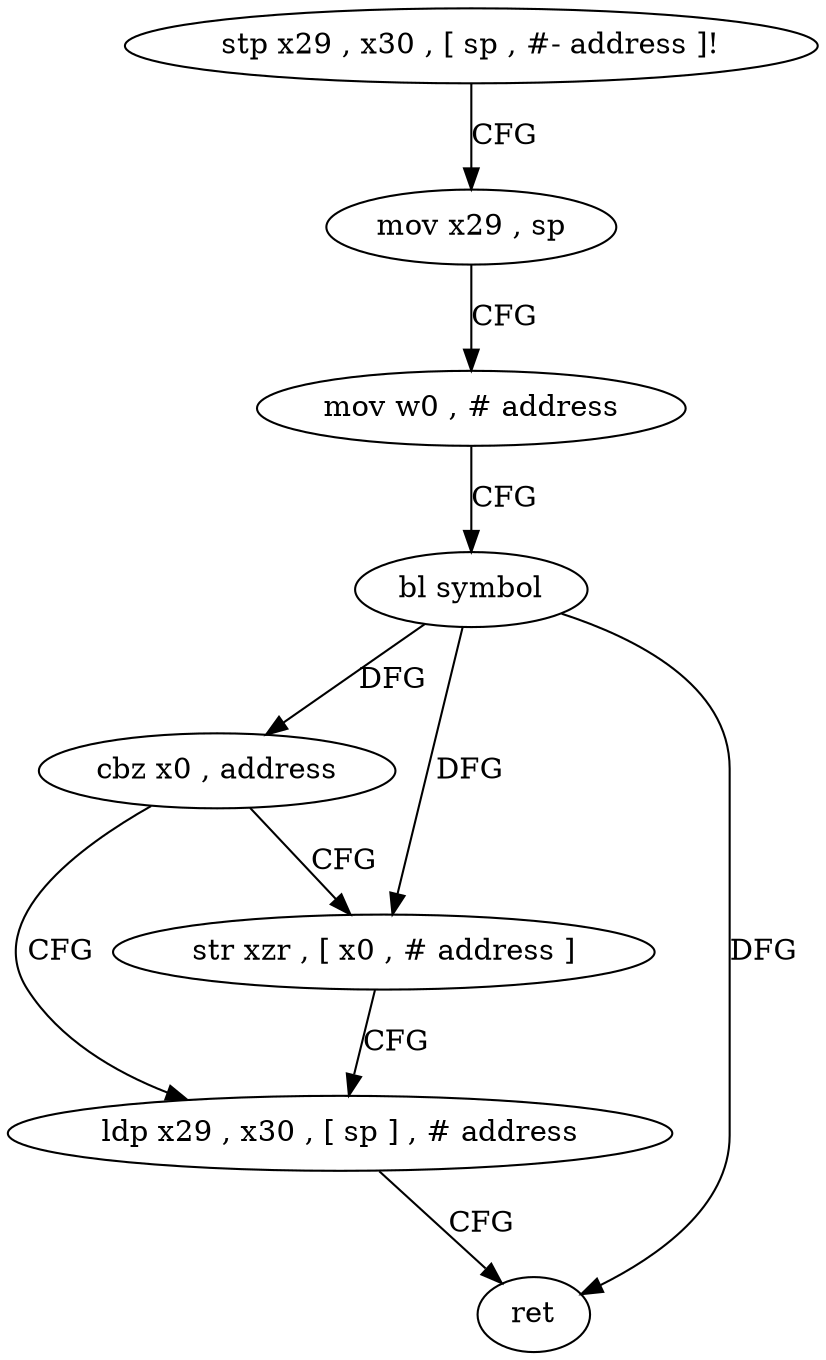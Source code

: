 digraph "func" {
"135684" [label = "stp x29 , x30 , [ sp , #- address ]!" ]
"135688" [label = "mov x29 , sp" ]
"135692" [label = "mov w0 , # address" ]
"135696" [label = "bl symbol" ]
"135700" [label = "cbz x0 , address" ]
"135708" [label = "ldp x29 , x30 , [ sp ] , # address" ]
"135704" [label = "str xzr , [ x0 , # address ]" ]
"135712" [label = "ret" ]
"135684" -> "135688" [ label = "CFG" ]
"135688" -> "135692" [ label = "CFG" ]
"135692" -> "135696" [ label = "CFG" ]
"135696" -> "135700" [ label = "DFG" ]
"135696" -> "135712" [ label = "DFG" ]
"135696" -> "135704" [ label = "DFG" ]
"135700" -> "135708" [ label = "CFG" ]
"135700" -> "135704" [ label = "CFG" ]
"135708" -> "135712" [ label = "CFG" ]
"135704" -> "135708" [ label = "CFG" ]
}
